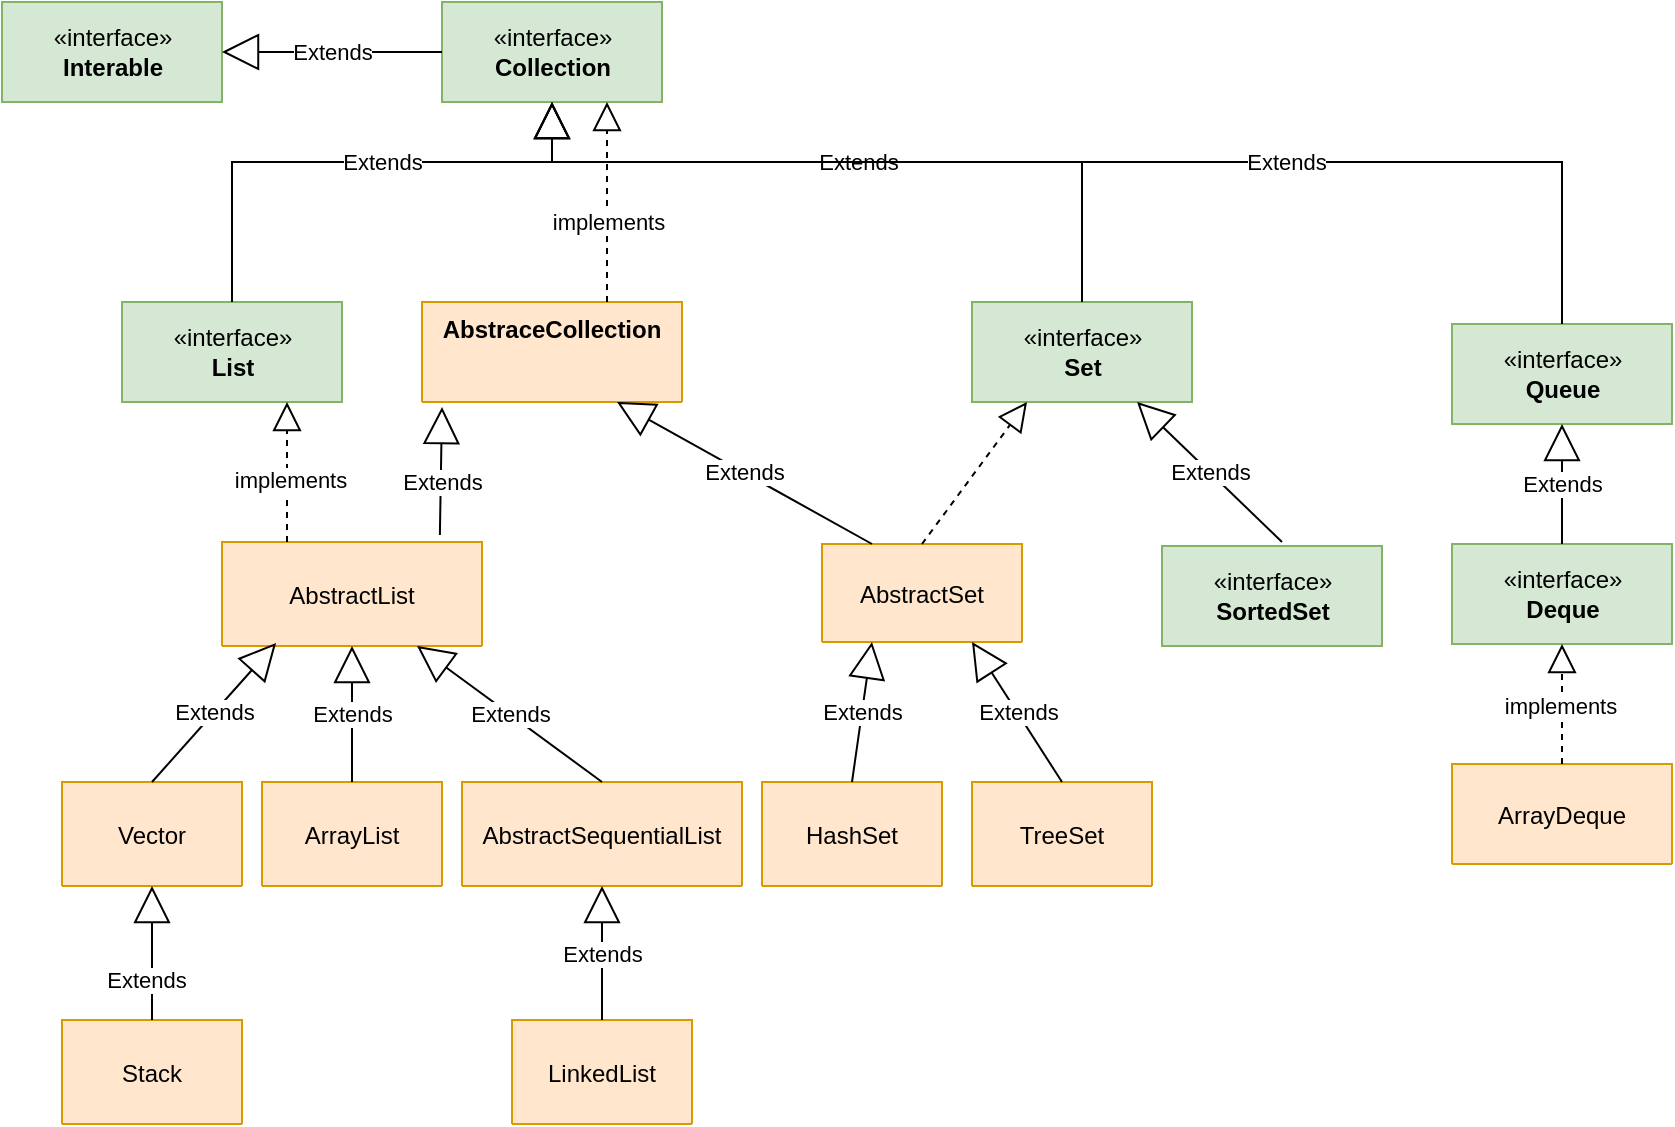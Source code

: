 <mxfile version="20.5.3" type="github">
  <diagram id="C5RBs43oDa-KdzZeNtuy" name="Page-1">
    <mxGraphModel dx="946" dy="513" grid="1" gridSize="10" guides="1" tooltips="1" connect="1" arrows="1" fold="1" page="1" pageScale="1" pageWidth="827" pageHeight="1169" math="0" shadow="0">
      <root>
        <mxCell id="WIyWlLk6GJQsqaUBKTNV-0" />
        <mxCell id="WIyWlLk6GJQsqaUBKTNV-1" parent="WIyWlLk6GJQsqaUBKTNV-0" />
        <mxCell id="dlooKwLvbPnngXZhfxIg-0" value="«interface»&lt;br&gt;&lt;b&gt;Interable&lt;/b&gt;" style="html=1;fillColor=#d5e8d4;strokeColor=#82b366;" parent="WIyWlLk6GJQsqaUBKTNV-1" vertex="1">
          <mxGeometry x="180" y="50" width="110" height="50" as="geometry" />
        </mxCell>
        <mxCell id="dlooKwLvbPnngXZhfxIg-1" value="«interface»&lt;br&gt;&lt;b&gt;Collection&lt;/b&gt;" style="html=1;fillColor=#d5e8d4;strokeColor=#82b366;" parent="WIyWlLk6GJQsqaUBKTNV-1" vertex="1">
          <mxGeometry x="400" y="50" width="110" height="50" as="geometry" />
        </mxCell>
        <mxCell id="dlooKwLvbPnngXZhfxIg-3" value="Extends" style="endArrow=block;endSize=16;endFill=0;html=1;rounded=0;entryX=1;entryY=0.5;entryDx=0;entryDy=0;exitX=0;exitY=0.5;exitDx=0;exitDy=0;" parent="WIyWlLk6GJQsqaUBKTNV-1" source="dlooKwLvbPnngXZhfxIg-1" target="dlooKwLvbPnngXZhfxIg-0" edge="1">
          <mxGeometry width="160" relative="1" as="geometry">
            <mxPoint x="350" y="170" as="sourcePoint" />
            <mxPoint x="350" y="80" as="targetPoint" />
          </mxGeometry>
        </mxCell>
        <mxCell id="dlooKwLvbPnngXZhfxIg-7" value="«interface»&lt;br&gt;&lt;b&gt;Set&lt;/b&gt;" style="html=1;fillColor=#d5e8d4;strokeColor=#82b366;" parent="WIyWlLk6GJQsqaUBKTNV-1" vertex="1">
          <mxGeometry x="665" y="200" width="110" height="50" as="geometry" />
        </mxCell>
        <mxCell id="dlooKwLvbPnngXZhfxIg-8" value="«interface»&lt;br&gt;&lt;b&gt;List&lt;/b&gt;" style="html=1;fillColor=#d5e8d4;strokeColor=#82b366;" parent="WIyWlLk6GJQsqaUBKTNV-1" vertex="1">
          <mxGeometry x="240" y="200" width="110" height="50" as="geometry" />
        </mxCell>
        <mxCell id="dlooKwLvbPnngXZhfxIg-9" value="«interface»&lt;br&gt;&lt;b&gt;Queue&lt;/b&gt;" style="html=1;fillColor=#d5e8d4;strokeColor=#82b366;" parent="WIyWlLk6GJQsqaUBKTNV-1" vertex="1">
          <mxGeometry x="905" y="211" width="110" height="50" as="geometry" />
        </mxCell>
        <mxCell id="dlooKwLvbPnngXZhfxIg-10" value="Extends" style="endArrow=block;endSize=16;endFill=0;html=1;rounded=0;exitX=0.5;exitY=0;exitDx=0;exitDy=0;entryX=0.5;entryY=1;entryDx=0;entryDy=0;" parent="WIyWlLk6GJQsqaUBKTNV-1" source="dlooKwLvbPnngXZhfxIg-8" target="dlooKwLvbPnngXZhfxIg-1" edge="1">
          <mxGeometry x="0.115" width="160" relative="1" as="geometry">
            <mxPoint x="465" y="210" as="sourcePoint" />
            <mxPoint x="460" y="100" as="targetPoint" />
            <Array as="points">
              <mxPoint x="295" y="130" />
              <mxPoint x="455" y="130" />
            </Array>
            <mxPoint as="offset" />
          </mxGeometry>
        </mxCell>
        <mxCell id="dlooKwLvbPnngXZhfxIg-11" value="Extends" style="endArrow=block;endSize=16;endFill=0;html=1;rounded=0;exitX=0.5;exitY=0;exitDx=0;exitDy=0;" parent="WIyWlLk6GJQsqaUBKTNV-1" source="dlooKwLvbPnngXZhfxIg-7" edge="1">
          <mxGeometry width="160" relative="1" as="geometry">
            <mxPoint x="475" y="220" as="sourcePoint" />
            <mxPoint x="455" y="100" as="targetPoint" />
            <Array as="points">
              <mxPoint x="720" y="130" />
              <mxPoint x="455" y="130" />
            </Array>
          </mxGeometry>
        </mxCell>
        <mxCell id="dlooKwLvbPnngXZhfxIg-12" value="Extends" style="endArrow=block;endSize=16;endFill=0;html=1;rounded=0;exitX=0.5;exitY=0;exitDx=0;exitDy=0;entryX=0.5;entryY=1;entryDx=0;entryDy=0;" parent="WIyWlLk6GJQsqaUBKTNV-1" source="dlooKwLvbPnngXZhfxIg-9" target="dlooKwLvbPnngXZhfxIg-1" edge="1">
          <mxGeometry x="-0.289" width="160" relative="1" as="geometry">
            <mxPoint x="485" y="230" as="sourcePoint" />
            <mxPoint x="450" y="100" as="targetPoint" />
            <Array as="points">
              <mxPoint x="960" y="130" />
              <mxPoint x="455" y="130" />
            </Array>
            <mxPoint as="offset" />
          </mxGeometry>
        </mxCell>
        <mxCell id="6B9sUo9CJc6ljZTl5NZJ-1" value="AbstraceCollection" style="swimlane;fontStyle=1;align=center;verticalAlign=top;childLayout=stackLayout;horizontal=1;startSize=50;horizontalStack=0;resizeParent=1;resizeParentMax=0;resizeLast=0;collapsible=1;marginBottom=0;fillColor=#ffe6cc;strokeColor=#d79b00;" vertex="1" parent="WIyWlLk6GJQsqaUBKTNV-1">
          <mxGeometry x="390" y="200" width="130" height="50" as="geometry" />
        </mxCell>
        <mxCell id="6B9sUo9CJc6ljZTl5NZJ-5" value="" style="endArrow=block;dashed=1;endFill=0;endSize=12;html=1;rounded=0;entryX=0.75;entryY=1;entryDx=0;entryDy=0;exitX=0.75;exitY=0;exitDx=0;exitDy=0;" edge="1" parent="WIyWlLk6GJQsqaUBKTNV-1" target="dlooKwLvbPnngXZhfxIg-1">
          <mxGeometry width="160" relative="1" as="geometry">
            <mxPoint x="482.5" y="200" as="sourcePoint" />
            <mxPoint x="500" y="170" as="targetPoint" />
          </mxGeometry>
        </mxCell>
        <mxCell id="6B9sUo9CJc6ljZTl5NZJ-6" value="implements&lt;br&gt;" style="edgeLabel;html=1;align=center;verticalAlign=middle;resizable=0;points=[];" vertex="1" connectable="0" parent="6B9sUo9CJc6ljZTl5NZJ-5">
          <mxGeometry x="-0.2" y="1" relative="1" as="geometry">
            <mxPoint x="1" as="offset" />
          </mxGeometry>
        </mxCell>
        <mxCell id="6B9sUo9CJc6ljZTl5NZJ-12" value="AbstractList" style="swimlane;fontStyle=0;childLayout=stackLayout;horizontal=1;startSize=52;fillColor=#ffe6cc;horizontalStack=0;resizeParent=1;resizeParentMax=0;resizeLast=0;collapsible=1;marginBottom=0;strokeColor=#d79b00;" vertex="1" parent="WIyWlLk6GJQsqaUBKTNV-1">
          <mxGeometry x="290" y="320" width="130" height="52" as="geometry" />
        </mxCell>
        <mxCell id="6B9sUo9CJc6ljZTl5NZJ-16" value="" style="endArrow=block;dashed=1;endFill=0;endSize=12;html=1;rounded=0;entryX=0.75;entryY=1;entryDx=0;entryDy=0;exitX=0.25;exitY=0;exitDx=0;exitDy=0;" edge="1" parent="WIyWlLk6GJQsqaUBKTNV-1" source="6B9sUo9CJc6ljZTl5NZJ-12" target="dlooKwLvbPnngXZhfxIg-8">
          <mxGeometry width="160" relative="1" as="geometry">
            <mxPoint x="160" y="270" as="sourcePoint" />
            <mxPoint x="320" y="270" as="targetPoint" />
          </mxGeometry>
        </mxCell>
        <mxCell id="6B9sUo9CJc6ljZTl5NZJ-18" value="implements" style="edgeLabel;html=1;align=center;verticalAlign=middle;resizable=0;points=[];" vertex="1" connectable="0" parent="6B9sUo9CJc6ljZTl5NZJ-16">
          <mxGeometry x="-0.071" relative="1" as="geometry">
            <mxPoint x="1" y="1" as="offset" />
          </mxGeometry>
        </mxCell>
        <mxCell id="6B9sUo9CJc6ljZTl5NZJ-17" value="Extends" style="endArrow=block;endSize=16;endFill=0;html=1;rounded=0;exitX=0.838;exitY=-0.067;exitDx=0;exitDy=0;exitPerimeter=0;entryX=0.077;entryY=1.05;entryDx=0;entryDy=0;entryPerimeter=0;" edge="1" parent="WIyWlLk6GJQsqaUBKTNV-1" source="6B9sUo9CJc6ljZTl5NZJ-12" target="6B9sUo9CJc6ljZTl5NZJ-1">
          <mxGeometry x="-0.171" y="-1" width="160" relative="1" as="geometry">
            <mxPoint x="370" y="270" as="sourcePoint" />
            <mxPoint x="530" y="270" as="targetPoint" />
            <mxPoint as="offset" />
          </mxGeometry>
        </mxCell>
        <mxCell id="6B9sUo9CJc6ljZTl5NZJ-19" value="ArrayList" style="swimlane;fontStyle=0;childLayout=stackLayout;horizontal=1;startSize=52;fillColor=#ffe6cc;horizontalStack=0;resizeParent=1;resizeParentMax=0;resizeLast=0;collapsible=1;marginBottom=0;strokeColor=#d79b00;" vertex="1" parent="WIyWlLk6GJQsqaUBKTNV-1">
          <mxGeometry x="310" y="440" width="90" height="52" as="geometry" />
        </mxCell>
        <mxCell id="6B9sUo9CJc6ljZTl5NZJ-21" value="Extends" style="endArrow=block;endSize=16;endFill=0;html=1;rounded=0;entryX=0.5;entryY=1;entryDx=0;entryDy=0;" edge="1" parent="WIyWlLk6GJQsqaUBKTNV-1" source="6B9sUo9CJc6ljZTl5NZJ-19" target="6B9sUo9CJc6ljZTl5NZJ-12">
          <mxGeometry width="160" relative="1" as="geometry">
            <mxPoint x="300" y="410" as="sourcePoint" />
            <mxPoint x="460" y="410" as="targetPoint" />
          </mxGeometry>
        </mxCell>
        <mxCell id="6B9sUo9CJc6ljZTl5NZJ-23" value="Vector" style="swimlane;fontStyle=0;childLayout=stackLayout;horizontal=1;startSize=52;fillColor=#ffe6cc;horizontalStack=0;resizeParent=1;resizeParentMax=0;resizeLast=0;collapsible=1;marginBottom=0;strokeColor=#d79b00;" vertex="1" parent="WIyWlLk6GJQsqaUBKTNV-1">
          <mxGeometry x="210" y="440" width="90" height="52" as="geometry" />
        </mxCell>
        <mxCell id="6B9sUo9CJc6ljZTl5NZJ-28" value="Extends" style="endArrow=block;endSize=16;endFill=0;html=1;rounded=0;exitX=0.5;exitY=0;exitDx=0;exitDy=0;entryX=0.208;entryY=0.971;entryDx=0;entryDy=0;entryPerimeter=0;" edge="1" parent="WIyWlLk6GJQsqaUBKTNV-1" source="6B9sUo9CJc6ljZTl5NZJ-23" target="6B9sUo9CJc6ljZTl5NZJ-12">
          <mxGeometry width="160" relative="1" as="geometry">
            <mxPoint x="140" y="390" as="sourcePoint" />
            <mxPoint x="300" y="390" as="targetPoint" />
          </mxGeometry>
        </mxCell>
        <mxCell id="6B9sUo9CJc6ljZTl5NZJ-29" value="AbstractSequentialList" style="swimlane;fontStyle=0;childLayout=stackLayout;horizontal=1;startSize=52;fillColor=#ffe6cc;horizontalStack=0;resizeParent=1;resizeParentMax=0;resizeLast=0;collapsible=1;marginBottom=0;strokeColor=#d79b00;" vertex="1" parent="WIyWlLk6GJQsqaUBKTNV-1">
          <mxGeometry x="410" y="440" width="140" height="52" as="geometry" />
        </mxCell>
        <mxCell id="6B9sUo9CJc6ljZTl5NZJ-30" value="Extends" style="endArrow=block;endSize=16;endFill=0;html=1;rounded=0;entryX=0.75;entryY=1;entryDx=0;entryDy=0;" edge="1" parent="6B9sUo9CJc6ljZTl5NZJ-29" target="6B9sUo9CJc6ljZTl5NZJ-12">
          <mxGeometry width="160" relative="1" as="geometry">
            <mxPoint x="70" as="sourcePoint" />
            <mxPoint x="230" as="targetPoint" />
          </mxGeometry>
        </mxCell>
        <mxCell id="6B9sUo9CJc6ljZTl5NZJ-31" value="LinkedList" style="swimlane;fontStyle=0;childLayout=stackLayout;horizontal=1;startSize=52;fillColor=#ffe6cc;horizontalStack=0;resizeParent=1;resizeParentMax=0;resizeLast=0;collapsible=1;marginBottom=0;strokeColor=#d79b00;" vertex="1" parent="WIyWlLk6GJQsqaUBKTNV-1">
          <mxGeometry x="435" y="559" width="90" height="52" as="geometry" />
        </mxCell>
        <mxCell id="6B9sUo9CJc6ljZTl5NZJ-33" value="Stack" style="swimlane;fontStyle=0;childLayout=stackLayout;horizontal=1;startSize=52;fillColor=#ffe6cc;horizontalStack=0;resizeParent=1;resizeParentMax=0;resizeLast=0;collapsible=1;marginBottom=0;strokeColor=#d79b00;" vertex="1" parent="WIyWlLk6GJQsqaUBKTNV-1">
          <mxGeometry x="210" y="559" width="90" height="52" as="geometry" />
        </mxCell>
        <mxCell id="6B9sUo9CJc6ljZTl5NZJ-35" value="«interface»&lt;br&gt;&lt;b&gt;Deque&lt;/b&gt;" style="html=1;fillColor=#d5e8d4;strokeColor=#82b366;" vertex="1" parent="WIyWlLk6GJQsqaUBKTNV-1">
          <mxGeometry x="905" y="321" width="110" height="50" as="geometry" />
        </mxCell>
        <mxCell id="6B9sUo9CJc6ljZTl5NZJ-36" value="Extends" style="endArrow=block;endSize=16;endFill=0;html=1;rounded=0;entryX=0.5;entryY=1;entryDx=0;entryDy=0;exitX=0.5;exitY=0;exitDx=0;exitDy=0;" edge="1" parent="WIyWlLk6GJQsqaUBKTNV-1" source="6B9sUo9CJc6ljZTl5NZJ-35" target="dlooKwLvbPnngXZhfxIg-9">
          <mxGeometry width="160" relative="1" as="geometry">
            <mxPoint x="955" y="321" as="sourcePoint" />
            <mxPoint x="1115" y="321" as="targetPoint" />
          </mxGeometry>
        </mxCell>
        <mxCell id="6B9sUo9CJc6ljZTl5NZJ-39" value="ArrayDeque" style="swimlane;fontStyle=0;childLayout=stackLayout;horizontal=1;startSize=52;fillColor=#ffe6cc;horizontalStack=0;resizeParent=1;resizeParentMax=0;resizeLast=0;collapsible=1;marginBottom=0;strokeColor=#d79b00;" vertex="1" parent="WIyWlLk6GJQsqaUBKTNV-1">
          <mxGeometry x="905" y="431" width="110" height="50" as="geometry" />
        </mxCell>
        <mxCell id="6B9sUo9CJc6ljZTl5NZJ-40" value="" style="endArrow=block;dashed=1;endFill=0;endSize=12;html=1;rounded=0;exitX=0.5;exitY=0;exitDx=0;exitDy=0;entryX=0.5;entryY=1;entryDx=0;entryDy=0;" edge="1" parent="WIyWlLk6GJQsqaUBKTNV-1" source="6B9sUo9CJc6ljZTl5NZJ-39" target="6B9sUo9CJc6ljZTl5NZJ-35">
          <mxGeometry width="160" relative="1" as="geometry">
            <mxPoint x="790" y="410" as="sourcePoint" />
            <mxPoint x="950" y="410" as="targetPoint" />
          </mxGeometry>
        </mxCell>
        <mxCell id="6B9sUo9CJc6ljZTl5NZJ-41" value="implements" style="edgeLabel;html=1;align=center;verticalAlign=middle;resizable=0;points=[];" vertex="1" connectable="0" parent="6B9sUo9CJc6ljZTl5NZJ-40">
          <mxGeometry x="-0.033" y="1" relative="1" as="geometry">
            <mxPoint as="offset" />
          </mxGeometry>
        </mxCell>
        <mxCell id="6B9sUo9CJc6ljZTl5NZJ-43" value="AbstractSet" style="swimlane;fontStyle=0;childLayout=stackLayout;horizontal=1;startSize=52;fillColor=#ffe6cc;horizontalStack=0;resizeParent=1;resizeParentMax=0;resizeLast=0;collapsible=1;marginBottom=0;strokeColor=#d79b00;" vertex="1" parent="WIyWlLk6GJQsqaUBKTNV-1">
          <mxGeometry x="590" y="321" width="100" height="49" as="geometry" />
        </mxCell>
        <mxCell id="6B9sUo9CJc6ljZTl5NZJ-44" value="«interface»&lt;br&gt;&lt;b&gt;SortedSet&lt;/b&gt;" style="html=1;fillColor=#d5e8d4;strokeColor=#82b366;" vertex="1" parent="WIyWlLk6GJQsqaUBKTNV-1">
          <mxGeometry x="760" y="322" width="110" height="50" as="geometry" />
        </mxCell>
        <mxCell id="6B9sUo9CJc6ljZTl5NZJ-45" value="Extends" style="endArrow=block;endSize=16;endFill=0;html=1;rounded=0;entryX=0.75;entryY=1;entryDx=0;entryDy=0;" edge="1" parent="WIyWlLk6GJQsqaUBKTNV-1" target="dlooKwLvbPnngXZhfxIg-7">
          <mxGeometry width="160" relative="1" as="geometry">
            <mxPoint x="820" y="320" as="sourcePoint" />
            <mxPoint x="970" y="271" as="targetPoint" />
          </mxGeometry>
        </mxCell>
        <mxCell id="6B9sUo9CJc6ljZTl5NZJ-46" value="" style="endArrow=block;dashed=1;endFill=0;endSize=12;html=1;rounded=0;entryX=0.25;entryY=1;entryDx=0;entryDy=0;exitX=0.5;exitY=0;exitDx=0;exitDy=0;" edge="1" parent="WIyWlLk6GJQsqaUBKTNV-1" source="6B9sUo9CJc6ljZTl5NZJ-43" target="dlooKwLvbPnngXZhfxIg-7">
          <mxGeometry width="160" relative="1" as="geometry">
            <mxPoint x="590" y="270" as="sourcePoint" />
            <mxPoint x="750" y="270" as="targetPoint" />
          </mxGeometry>
        </mxCell>
        <mxCell id="6B9sUo9CJc6ljZTl5NZJ-47" value="Extends" style="endArrow=block;endSize=16;endFill=0;html=1;rounded=0;entryX=0.75;entryY=1;entryDx=0;entryDy=0;exitX=0.25;exitY=0;exitDx=0;exitDy=0;" edge="1" parent="WIyWlLk6GJQsqaUBKTNV-1" source="6B9sUo9CJc6ljZTl5NZJ-43" target="6B9sUo9CJc6ljZTl5NZJ-1">
          <mxGeometry width="160" relative="1" as="geometry">
            <mxPoint x="510" y="290" as="sourcePoint" />
            <mxPoint x="670" y="290" as="targetPoint" />
          </mxGeometry>
        </mxCell>
        <mxCell id="6B9sUo9CJc6ljZTl5NZJ-50" value="HashSet" style="swimlane;fontStyle=0;childLayout=stackLayout;horizontal=1;startSize=52;fillColor=#ffe6cc;horizontalStack=0;resizeParent=1;resizeParentMax=0;resizeLast=0;collapsible=1;marginBottom=0;strokeColor=#d79b00;" vertex="1" parent="WIyWlLk6GJQsqaUBKTNV-1">
          <mxGeometry x="560" y="440" width="90" height="52" as="geometry" />
        </mxCell>
        <mxCell id="6B9sUo9CJc6ljZTl5NZJ-32" value="Extends" style="endArrow=block;endSize=16;endFill=0;html=1;rounded=0;entryX=0.5;entryY=1;entryDx=0;entryDy=0;exitX=0.5;exitY=0;exitDx=0;exitDy=0;" edge="1" parent="WIyWlLk6GJQsqaUBKTNV-1" source="6B9sUo9CJc6ljZTl5NZJ-31" target="6B9sUo9CJc6ljZTl5NZJ-29">
          <mxGeometry width="160" relative="1" as="geometry">
            <mxPoint x="505" y="559" as="sourcePoint" />
            <mxPoint x="665" y="559" as="targetPoint" />
          </mxGeometry>
        </mxCell>
        <mxCell id="6B9sUo9CJc6ljZTl5NZJ-34" value="Extends" style="endArrow=block;endSize=16;endFill=0;html=1;rounded=0;entryX=0.5;entryY=1;entryDx=0;entryDy=0;exitX=0.5;exitY=0;exitDx=0;exitDy=0;" edge="1" parent="WIyWlLk6GJQsqaUBKTNV-1" source="6B9sUo9CJc6ljZTl5NZJ-33" target="6B9sUo9CJc6ljZTl5NZJ-23">
          <mxGeometry x="-0.387" y="2" width="160" relative="1" as="geometry">
            <mxPoint x="260" y="550" as="sourcePoint" />
            <mxPoint x="440" y="560" as="targetPoint" />
            <mxPoint x="-1" as="offset" />
          </mxGeometry>
        </mxCell>
        <mxCell id="6B9sUo9CJc6ljZTl5NZJ-51" value="Extends" style="endArrow=block;endSize=16;endFill=0;html=1;rounded=0;entryX=0.25;entryY=1;entryDx=0;entryDy=0;exitX=0.5;exitY=0;exitDx=0;exitDy=0;" edge="1" parent="WIyWlLk6GJQsqaUBKTNV-1" source="6B9sUo9CJc6ljZTl5NZJ-50" target="6B9sUo9CJc6ljZTl5NZJ-43">
          <mxGeometry width="160" relative="1" as="geometry">
            <mxPoint x="630" y="440" as="sourcePoint" />
            <mxPoint x="790" y="440" as="targetPoint" />
          </mxGeometry>
        </mxCell>
        <mxCell id="6B9sUo9CJc6ljZTl5NZJ-52" value="TreeSet" style="swimlane;fontStyle=0;childLayout=stackLayout;horizontal=1;startSize=52;fillColor=#ffe6cc;horizontalStack=0;resizeParent=1;resizeParentMax=0;resizeLast=0;collapsible=1;marginBottom=0;strokeColor=#d79b00;" vertex="1" parent="WIyWlLk6GJQsqaUBKTNV-1">
          <mxGeometry x="665" y="440" width="90" height="52" as="geometry" />
        </mxCell>
        <mxCell id="6B9sUo9CJc6ljZTl5NZJ-53" value="Extends" style="endArrow=block;endSize=16;endFill=0;html=1;rounded=0;exitX=0.5;exitY=0;exitDx=0;exitDy=0;entryX=0.75;entryY=1;entryDx=0;entryDy=0;" edge="1" parent="WIyWlLk6GJQsqaUBKTNV-1" source="6B9sUo9CJc6ljZTl5NZJ-52" target="6B9sUo9CJc6ljZTl5NZJ-43">
          <mxGeometry width="160" relative="1" as="geometry">
            <mxPoint x="660" y="430" as="sourcePoint" />
            <mxPoint x="820" y="430" as="targetPoint" />
          </mxGeometry>
        </mxCell>
      </root>
    </mxGraphModel>
  </diagram>
</mxfile>
